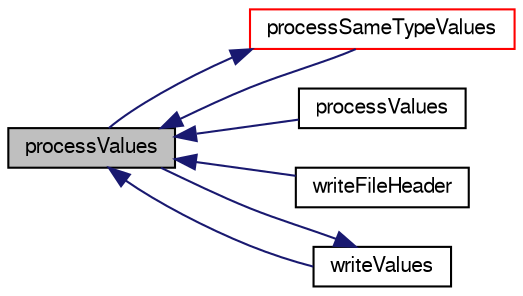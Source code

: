 digraph "processValues"
{
  bgcolor="transparent";
  edge [fontname="FreeSans",fontsize="10",labelfontname="FreeSans",labelfontsize="10"];
  node [fontname="FreeSans",fontsize="10",shape=record];
  rankdir="LR";
  Node523 [label="processValues",height=0.2,width=0.4,color="black", fillcolor="grey75", style="filled", fontcolor="black"];
  Node523 -> Node524 [dir="back",color="midnightblue",fontsize="10",style="solid",fontname="FreeSans"];
  Node524 [label="processSameTypeValues",height=0.2,width=0.4,color="red",URL="$a28726.html#a41d519fb17fb326997de3ffb25384387",tooltip="Apply the &#39;operation&#39; to the values. Operation has to. "];
  Node524 -> Node523 [dir="back",color="midnightblue",fontsize="10",style="solid",fontname="FreeSans"];
  Node523 -> Node526 [dir="back",color="midnightblue",fontsize="10",style="solid",fontname="FreeSans"];
  Node526 [label="processValues",height=0.2,width=0.4,color="black",URL="$a28726.html#a2e86d71e80ab4ad332f1af7842f8a939"];
  Node523 -> Node527 [dir="back",color="midnightblue",fontsize="10",style="solid",fontname="FreeSans"];
  Node527 [label="writeFileHeader",height=0.2,width=0.4,color="black",URL="$a28726.html#a9e619cf96b2a2ae6779b4209d45ed8f8",tooltip="Output file header information. "];
  Node523 -> Node528 [dir="back",color="midnightblue",fontsize="10",style="solid",fontname="FreeSans"];
  Node528 [label="writeValues",height=0.2,width=0.4,color="black",URL="$a28726.html#a930c8e90522f733f078680b6ce4994c1",tooltip="Templated helper function to output field values. "];
  Node528 -> Node523 [dir="back",color="midnightblue",fontsize="10",style="solid",fontname="FreeSans"];
}
